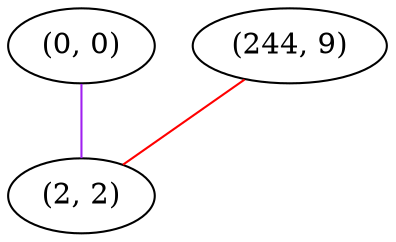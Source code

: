 graph "" {
"(0, 0)";
"(244, 9)";
"(2, 2)";
"(0, 0)" -- "(2, 2)"  [color=purple, key=0, weight=4];
"(244, 9)" -- "(2, 2)"  [color=red, key=0, weight=1];
}
